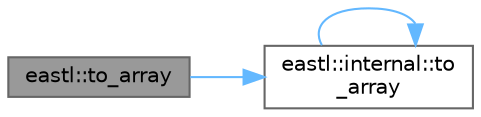 digraph "eastl::to_array"
{
 // LATEX_PDF_SIZE
  bgcolor="transparent";
  edge [fontname=Helvetica,fontsize=10,labelfontname=Helvetica,labelfontsize=10];
  node [fontname=Helvetica,fontsize=10,shape=box,height=0.2,width=0.4];
  rankdir="LR";
  Node1 [id="Node000001",label="eastl::to_array",height=0.2,width=0.4,color="gray40", fillcolor="grey60", style="filled", fontcolor="black",tooltip=" "];
  Node1 -> Node2 [id="edge3_Node000001_Node000002",color="steelblue1",style="solid",tooltip=" "];
  Node2 [id="Node000002",label="eastl::internal::to\l_array",height=0.2,width=0.4,color="grey40", fillcolor="white", style="filled",URL="$namespaceeastl_1_1internal.html#ac29f5a76054d5a25956293c4985b259d",tooltip=" "];
  Node2 -> Node2 [id="edge4_Node000002_Node000002",color="steelblue1",style="solid",tooltip=" "];
}
